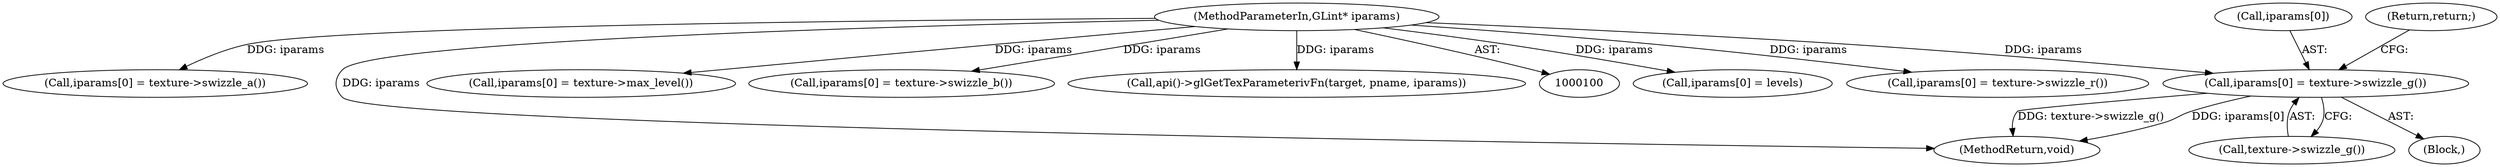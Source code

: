 digraph "0_Chrome_385508dc888ef15d272cdd2705b17996abc519d6@array" {
"1000249" [label="(Call,iparams[0] = texture->swizzle_g())"];
"1000104" [label="(MethodParameterIn,GLint* iparams)"];
"1000161" [label="(Call,iparams[0] = levels)"];
"1000253" [label="(Call,texture->swizzle_g())"];
"1000230" [label="(Call,iparams[0] = texture->swizzle_r())"];
"1000249" [label="(Call,iparams[0] = texture->swizzle_g())"];
"1000287" [label="(Call,iparams[0] = texture->swizzle_a())"];
"1000308" [label="(MethodReturn,void)"];
"1000104" [label="(MethodParameterIn,GLint* iparams)"];
"1000250" [label="(Call,iparams[0])"];
"1000210" [label="(Call,iparams[0] = texture->max_level())"];
"1000268" [label="(Call,iparams[0] = texture->swizzle_b())"];
"1000254" [label="(Return,return;)"];
"1000304" [label="(Call,api()->glGetTexParameterivFn(target, pname, iparams))"];
"1000248" [label="(Block,)"];
"1000249" -> "1000248"  [label="AST: "];
"1000249" -> "1000253"  [label="CFG: "];
"1000250" -> "1000249"  [label="AST: "];
"1000253" -> "1000249"  [label="AST: "];
"1000254" -> "1000249"  [label="CFG: "];
"1000249" -> "1000308"  [label="DDG: texture->swizzle_g()"];
"1000249" -> "1000308"  [label="DDG: iparams[0]"];
"1000104" -> "1000249"  [label="DDG: iparams"];
"1000104" -> "1000100"  [label="AST: "];
"1000104" -> "1000308"  [label="DDG: iparams"];
"1000104" -> "1000161"  [label="DDG: iparams"];
"1000104" -> "1000210"  [label="DDG: iparams"];
"1000104" -> "1000230"  [label="DDG: iparams"];
"1000104" -> "1000268"  [label="DDG: iparams"];
"1000104" -> "1000287"  [label="DDG: iparams"];
"1000104" -> "1000304"  [label="DDG: iparams"];
}
